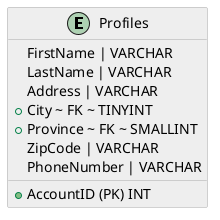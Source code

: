 @startuml

!define TABLE_BORDER_COLOR #AAAAAA
!define TABLE_HEADER_COLOR #CCCCCC
!define TABLE_ROW_COLOR #EEEEEE
!define RELATION_COLOR #999999

!define ENTITY_START_ROW |||
!define ENTITY_END_ROW |||

!define PK_ROW (PK)
!define FK_ROW ~ FK ~
!define FIELD_ROW |

skinparam class {
    BorderColor TABLE_BORDER_COLOR
    HeaderBackgroundColor TABLE_HEADER_COLOR
    BackgroundColor TABLE_ROW_COLOR
}

entity "Profiles" as profiles {
    +AccountID PK_ROW INT
    FirstName FIELD_ROW VARCHAR
    LastName FIELD_ROW VARCHAR
    Address FIELD_ROW VARCHAR
    +City FK_ROW TINYINT
    +Province FK_ROW SMALLINT
    ZipCode FIELD_ROW VARCHAR
    PhoneNumber FIELD_ROW VARCHAR
}

@enduml
